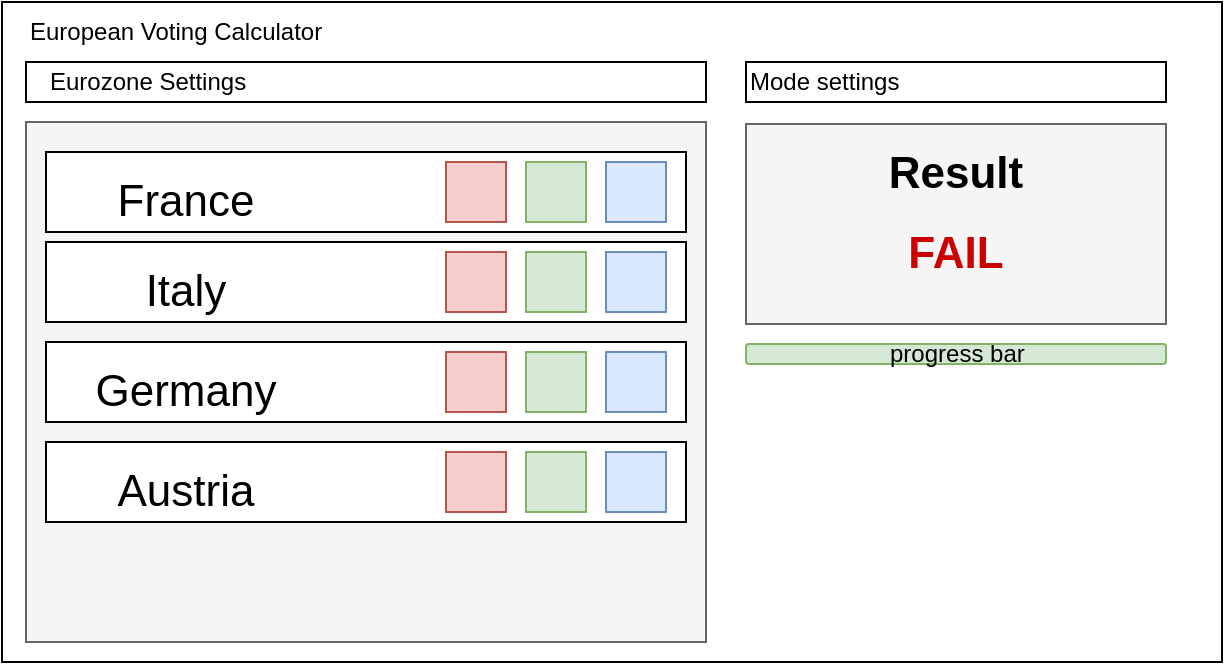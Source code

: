 <mxfile version="12.7.1" type="github"><diagram id="vYY67Z4DB7ssfdWyFKAT" name="Page-1"><mxGraphModel dx="1422" dy="769" grid="1" gridSize="10" guides="1" tooltips="1" connect="1" arrows="1" fold="1" page="1" pageScale="1" pageWidth="827" pageHeight="1169" math="0" shadow="0"><root><mxCell id="0"/><mxCell id="1" parent="0"/><mxCell id="MT6VuVRMOYJUh1kWeNs8-2" value="" style="rounded=0;whiteSpace=wrap;html=1;" vertex="1" parent="1"><mxGeometry x="108" y="120" width="610" height="330" as="geometry"/></mxCell><mxCell id="MT6VuVRMOYJUh1kWeNs8-3" value="" style="rounded=0;whiteSpace=wrap;html=1;fillColor=#f5f5f5;strokeColor=#666666;fontColor=#333333;" vertex="1" parent="1"><mxGeometry x="120" y="180" width="340" height="260" as="geometry"/></mxCell><mxCell id="MT6VuVRMOYJUh1kWeNs8-4" value="" style="rounded=0;whiteSpace=wrap;html=1;fillColor=#f5f5f5;strokeColor=#666666;fontColor=#333333;" vertex="1" parent="1"><mxGeometry x="480" y="181" width="210" height="100" as="geometry"/></mxCell><mxCell id="MT6VuVRMOYJUh1kWeNs8-5" value="" style="rounded=1;whiteSpace=wrap;html=1;fillColor=#d5e8d4;strokeColor=#82b366;" vertex="1" parent="1"><mxGeometry x="480" y="291" width="210" height="10" as="geometry"/></mxCell><mxCell id="MT6VuVRMOYJUh1kWeNs8-6" value="" style="rounded=0;whiteSpace=wrap;html=1;" vertex="1" parent="1"><mxGeometry x="120" y="150" width="340" height="20" as="geometry"/></mxCell><mxCell id="MT6VuVRMOYJUh1kWeNs8-7" value="&lt;div align=&quot;left&quot;&gt;European Voting Calculator&lt;br&gt;&lt;/div&gt;" style="text;html=1;strokeColor=none;fillColor=none;align=left;verticalAlign=middle;whiteSpace=wrap;rounded=0;" vertex="1" parent="1"><mxGeometry x="120" y="120" width="220" height="30" as="geometry"/></mxCell><mxCell id="MT6VuVRMOYJUh1kWeNs8-8" value="Eurozone Settings" style="text;html=1;strokeColor=none;fillColor=none;align=left;verticalAlign=middle;whiteSpace=wrap;rounded=0;" vertex="1" parent="1"><mxGeometry x="130" y="145" width="220" height="30" as="geometry"/></mxCell><mxCell id="MT6VuVRMOYJUh1kWeNs8-9" value="&lt;div style=&quot;font-size: 22px;&quot; align=&quot;center&quot;&gt;Result&lt;/div&gt;" style="text;html=1;strokeColor=none;fillColor=none;align=center;verticalAlign=middle;whiteSpace=wrap;rounded=0;horizontal=1;fontSize=22;fontStyle=1" vertex="1" parent="1"><mxGeometry x="480" y="191" width="210" height="30" as="geometry"/></mxCell><mxCell id="MT6VuVRMOYJUh1kWeNs8-10" value="&lt;font color=&quot;#CC0000&quot;&gt;FAIL&lt;/font&gt;" style="text;html=1;strokeColor=none;fillColor=none;align=center;verticalAlign=middle;whiteSpace=wrap;rounded=0;horizontal=1;fontSize=22;fontStyle=1" vertex="1" parent="1"><mxGeometry x="480" y="231" width="210" height="30" as="geometry"/></mxCell><mxCell id="MT6VuVRMOYJUh1kWeNs8-11" value="progress bar" style="text;html=1;strokeColor=none;fillColor=none;align=left;verticalAlign=middle;whiteSpace=wrap;rounded=0;" vertex="1" parent="1"><mxGeometry x="550" y="281" width="80" height="30" as="geometry"/></mxCell><mxCell id="MT6VuVRMOYJUh1kWeNs8-13" value="" style="rounded=0;whiteSpace=wrap;html=1;fontSize=22;" vertex="1" parent="1"><mxGeometry x="130" y="195" width="320" height="40" as="geometry"/></mxCell><mxCell id="MT6VuVRMOYJUh1kWeNs8-14" value="France" style="text;html=1;strokeColor=none;fillColor=none;align=center;verticalAlign=middle;whiteSpace=wrap;rounded=0;fontSize=22;" vertex="1" parent="1"><mxGeometry x="150" y="205" width="100" height="30" as="geometry"/></mxCell><mxCell id="MT6VuVRMOYJUh1kWeNs8-20" value="" style="whiteSpace=wrap;html=1;aspect=fixed;fontSize=22;fillColor=#f8cecc;strokeColor=#b85450;" vertex="1" parent="1"><mxGeometry x="330" y="200" width="30" height="30" as="geometry"/></mxCell><mxCell id="MT6VuVRMOYJUh1kWeNs8-21" value="" style="whiteSpace=wrap;html=1;aspect=fixed;fontSize=22;fillColor=#d5e8d4;strokeColor=#82b366;" vertex="1" parent="1"><mxGeometry x="370" y="200" width="30" height="30" as="geometry"/></mxCell><mxCell id="MT6VuVRMOYJUh1kWeNs8-22" value="" style="whiteSpace=wrap;html=1;aspect=fixed;fontSize=22;fillColor=#dae8fc;strokeColor=#6c8ebf;" vertex="1" parent="1"><mxGeometry x="410" y="200" width="30" height="30" as="geometry"/></mxCell><mxCell id="MT6VuVRMOYJUh1kWeNs8-23" value="" style="rounded=0;whiteSpace=wrap;html=1;fontSize=22;" vertex="1" parent="1"><mxGeometry x="130" y="240" width="320" height="40" as="geometry"/></mxCell><mxCell id="MT6VuVRMOYJUh1kWeNs8-24" value="Italy" style="text;html=1;strokeColor=none;fillColor=none;align=center;verticalAlign=middle;whiteSpace=wrap;rounded=0;fontSize=22;" vertex="1" parent="1"><mxGeometry x="150" y="250" width="100" height="30" as="geometry"/></mxCell><mxCell id="MT6VuVRMOYJUh1kWeNs8-25" value="" style="whiteSpace=wrap;html=1;aspect=fixed;fontSize=22;fillColor=#f8cecc;strokeColor=#b85450;" vertex="1" parent="1"><mxGeometry x="330" y="245" width="30" height="30" as="geometry"/></mxCell><mxCell id="MT6VuVRMOYJUh1kWeNs8-26" value="" style="whiteSpace=wrap;html=1;aspect=fixed;fontSize=22;fillColor=#d5e8d4;strokeColor=#82b366;" vertex="1" parent="1"><mxGeometry x="370" y="245" width="30" height="30" as="geometry"/></mxCell><mxCell id="MT6VuVRMOYJUh1kWeNs8-27" value="" style="whiteSpace=wrap;html=1;aspect=fixed;fontSize=22;fillColor=#dae8fc;strokeColor=#6c8ebf;" vertex="1" parent="1"><mxGeometry x="410" y="245" width="30" height="30" as="geometry"/></mxCell><mxCell id="MT6VuVRMOYJUh1kWeNs8-28" value="" style="rounded=0;whiteSpace=wrap;html=1;fontSize=22;" vertex="1" parent="1"><mxGeometry x="130" y="290" width="320" height="40" as="geometry"/></mxCell><mxCell id="MT6VuVRMOYJUh1kWeNs8-29" value="Germany" style="text;html=1;strokeColor=none;fillColor=none;align=center;verticalAlign=middle;whiteSpace=wrap;rounded=0;fontSize=22;" vertex="1" parent="1"><mxGeometry x="150" y="300" width="100" height="30" as="geometry"/></mxCell><mxCell id="MT6VuVRMOYJUh1kWeNs8-30" value="" style="whiteSpace=wrap;html=1;aspect=fixed;fontSize=22;fillColor=#f8cecc;strokeColor=#b85450;" vertex="1" parent="1"><mxGeometry x="330" y="295" width="30" height="30" as="geometry"/></mxCell><mxCell id="MT6VuVRMOYJUh1kWeNs8-31" value="" style="whiteSpace=wrap;html=1;aspect=fixed;fontSize=22;fillColor=#d5e8d4;strokeColor=#82b366;" vertex="1" parent="1"><mxGeometry x="370" y="295" width="30" height="30" as="geometry"/></mxCell><mxCell id="MT6VuVRMOYJUh1kWeNs8-32" value="" style="whiteSpace=wrap;html=1;aspect=fixed;fontSize=22;fillColor=#dae8fc;strokeColor=#6c8ebf;" vertex="1" parent="1"><mxGeometry x="410" y="295" width="30" height="30" as="geometry"/></mxCell><mxCell id="MT6VuVRMOYJUh1kWeNs8-33" value="" style="rounded=0;whiteSpace=wrap;html=1;fontSize=22;" vertex="1" parent="1"><mxGeometry x="130" y="340" width="320" height="40" as="geometry"/></mxCell><mxCell id="MT6VuVRMOYJUh1kWeNs8-34" value="Austria" style="text;html=1;strokeColor=none;fillColor=none;align=center;verticalAlign=middle;whiteSpace=wrap;rounded=0;fontSize=22;" vertex="1" parent="1"><mxGeometry x="150" y="350" width="100" height="30" as="geometry"/></mxCell><mxCell id="MT6VuVRMOYJUh1kWeNs8-35" value="" style="whiteSpace=wrap;html=1;aspect=fixed;fontSize=22;fillColor=#f8cecc;strokeColor=#b85450;" vertex="1" parent="1"><mxGeometry x="330" y="345" width="30" height="30" as="geometry"/></mxCell><mxCell id="MT6VuVRMOYJUh1kWeNs8-36" value="" style="whiteSpace=wrap;html=1;aspect=fixed;fontSize=22;fillColor=#d5e8d4;strokeColor=#82b366;" vertex="1" parent="1"><mxGeometry x="370" y="345" width="30" height="30" as="geometry"/></mxCell><mxCell id="MT6VuVRMOYJUh1kWeNs8-37" value="" style="whiteSpace=wrap;html=1;aspect=fixed;fontSize=22;fillColor=#dae8fc;strokeColor=#6c8ebf;" vertex="1" parent="1"><mxGeometry x="410" y="345" width="30" height="30" as="geometry"/></mxCell><mxCell id="MT6VuVRMOYJUh1kWeNs8-44" value="" style="rounded=0;whiteSpace=wrap;html=1;" vertex="1" parent="1"><mxGeometry x="480" y="150" width="210" height="20" as="geometry"/></mxCell><mxCell id="MT6VuVRMOYJUh1kWeNs8-46" value="Mode settings" style="text;html=1;strokeColor=none;fillColor=none;align=left;verticalAlign=middle;whiteSpace=wrap;rounded=0;" vertex="1" parent="1"><mxGeometry x="480" y="145" width="220" height="30" as="geometry"/></mxCell></root></mxGraphModel></diagram></mxfile>